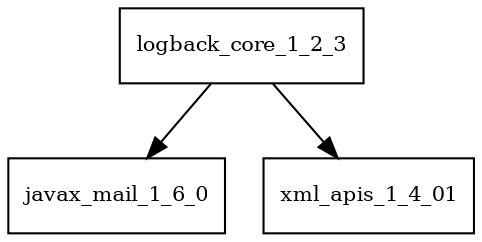 digraph logback_core_1_2_3_dependencies {
  node [shape = box, fontsize=10.0];
  logback_core_1_2_3 -> javax_mail_1_6_0;
  logback_core_1_2_3 -> xml_apis_1_4_01;
}
